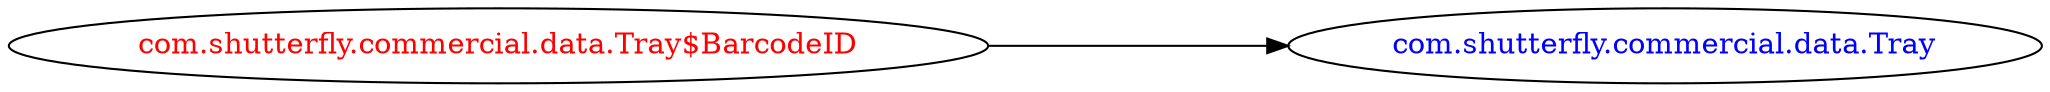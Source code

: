 digraph dependencyGraph {
 concentrate=true;
 ranksep="2.0";
 rankdir="LR"; 
 splines="ortho";
"com.shutterfly.commercial.data.Tray$BarcodeID" [fontcolor="red"];
"com.shutterfly.commercial.data.Tray" [ fontcolor="blue" ];
"com.shutterfly.commercial.data.Tray$BarcodeID"->"com.shutterfly.commercial.data.Tray";
}